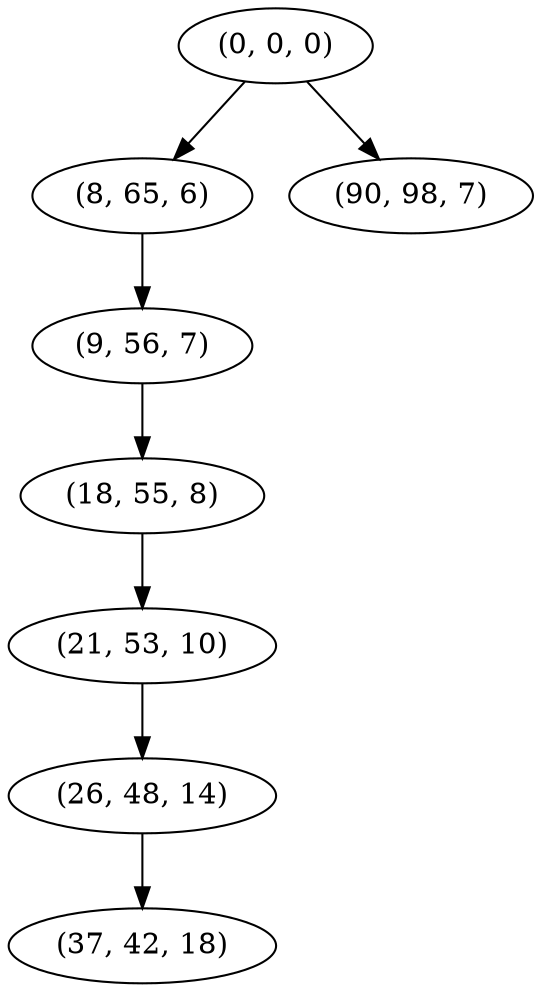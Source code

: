 digraph tree {
    "(0, 0, 0)";
    "(8, 65, 6)";
    "(9, 56, 7)";
    "(18, 55, 8)";
    "(21, 53, 10)";
    "(26, 48, 14)";
    "(37, 42, 18)";
    "(90, 98, 7)";
    "(0, 0, 0)" -> "(8, 65, 6)";
    "(0, 0, 0)" -> "(90, 98, 7)";
    "(8, 65, 6)" -> "(9, 56, 7)";
    "(9, 56, 7)" -> "(18, 55, 8)";
    "(18, 55, 8)" -> "(21, 53, 10)";
    "(21, 53, 10)" -> "(26, 48, 14)";
    "(26, 48, 14)" -> "(37, 42, 18)";
}
